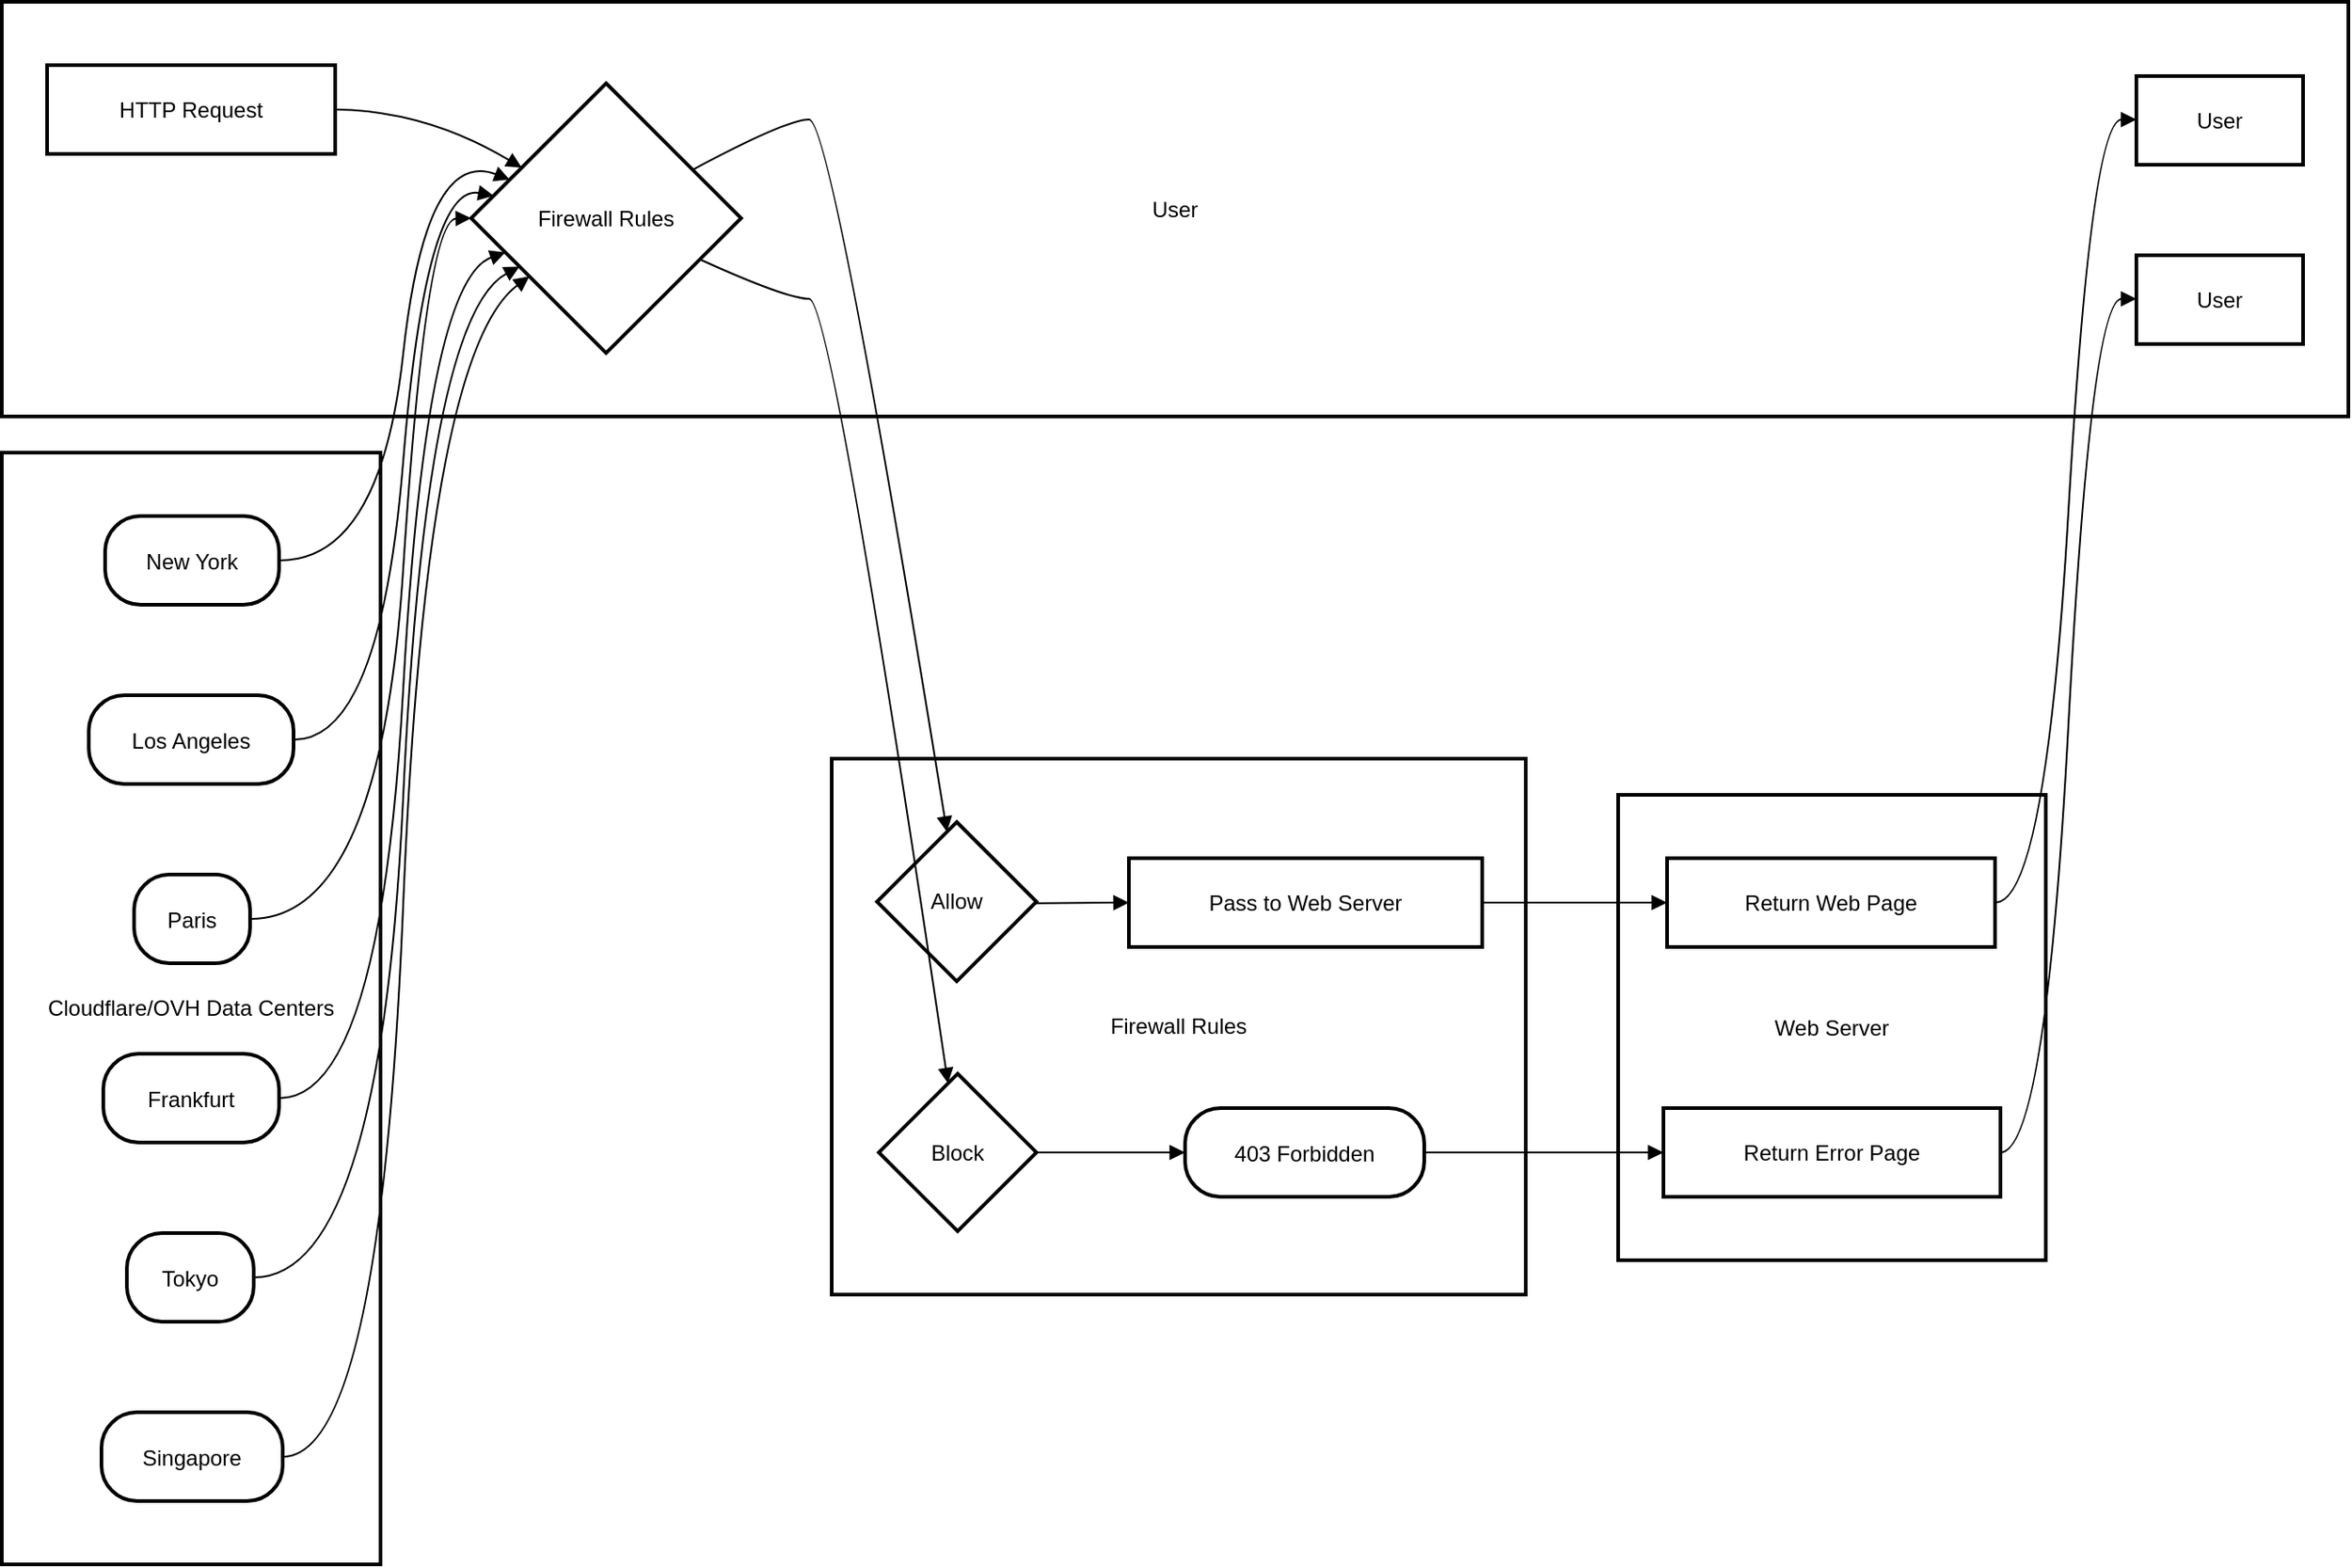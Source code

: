 <mxfile version="25.0.0">
  <diagram name="Strona-1" id="2N6dUaQ3R14pPfnUt4dL">
    <mxGraphModel>
      <root>
        <mxCell id="0" />
        <mxCell id="1" parent="0" />
        <mxCell id="2" value="User" style="whiteSpace=wrap;strokeWidth=2;" vertex="1" parent="1">
          <mxGeometry x="8" y="8" width="1295" height="229" as="geometry" />
        </mxCell>
        <mxCell id="3" value="Cloudflare/OVH Data Centers" style="whiteSpace=wrap;strokeWidth=2;" vertex="1" parent="1">
          <mxGeometry x="8" y="257" width="209" height="614" as="geometry" />
        </mxCell>
        <mxCell id="4" value="Web Server" style="whiteSpace=wrap;strokeWidth=2;" vertex="1" parent="1">
          <mxGeometry x="900" y="446" width="236" height="257" as="geometry" />
        </mxCell>
        <mxCell id="5" value="Firewall Rules" style="whiteSpace=wrap;strokeWidth=2;" vertex="1" parent="1">
          <mxGeometry x="466" y="426" width="383" height="296" as="geometry" />
        </mxCell>
        <mxCell id="6" value="HTTP Request" style="whiteSpace=wrap;strokeWidth=2;" vertex="1" parent="1">
          <mxGeometry x="33" y="43" width="159" height="49" as="geometry" />
        </mxCell>
        <mxCell id="7" value="Firewall Rules" style="rhombus;strokeWidth=2;whiteSpace=wrap;" vertex="1" parent="1">
          <mxGeometry x="267" y="53" width="149" height="149" as="geometry" />
        </mxCell>
        <mxCell id="8" value="Allow" style="rhombus;strokeWidth=2;whiteSpace=wrap;" vertex="1" parent="1">
          <mxGeometry x="491" y="461" width="88" height="88" as="geometry" />
        </mxCell>
        <mxCell id="9" value="Block" style="rhombus;strokeWidth=2;whiteSpace=wrap;" vertex="1" parent="1">
          <mxGeometry x="492" y="600" width="87" height="87" as="geometry" />
        </mxCell>
        <mxCell id="10" value="Pass to Web Server" style="whiteSpace=wrap;strokeWidth=2;" vertex="1" parent="1">
          <mxGeometry x="630" y="481" width="195" height="49" as="geometry" />
        </mxCell>
        <mxCell id="11" value="403 Forbidden" style="rounded=1;arcSize=40;strokeWidth=2" vertex="1" parent="1">
          <mxGeometry x="661" y="619" width="132" height="49" as="geometry" />
        </mxCell>
        <mxCell id="12" value="Return Web Page" style="whiteSpace=wrap;strokeWidth=2;" vertex="1" parent="1">
          <mxGeometry x="927" y="481" width="181" height="49" as="geometry" />
        </mxCell>
        <mxCell id="13" value="Return Error Page" style="whiteSpace=wrap;strokeWidth=2;" vertex="1" parent="1">
          <mxGeometry x="925" y="619" width="186" height="49" as="geometry" />
        </mxCell>
        <mxCell id="14" value="New York" style="rounded=1;arcSize=40;strokeWidth=2" vertex="1" parent="1">
          <mxGeometry x="65" y="292" width="96" height="49" as="geometry" />
        </mxCell>
        <mxCell id="15" value="Los Angeles" style="rounded=1;arcSize=40;strokeWidth=2" vertex="1" parent="1">
          <mxGeometry x="56" y="391" width="113" height="49" as="geometry" />
        </mxCell>
        <mxCell id="16" value="Paris" style="rounded=1;arcSize=40;strokeWidth=2" vertex="1" parent="1">
          <mxGeometry x="81" y="490" width="64" height="49" as="geometry" />
        </mxCell>
        <mxCell id="17" value="Frankfurt" style="rounded=1;arcSize=40;strokeWidth=2" vertex="1" parent="1">
          <mxGeometry x="64" y="589" width="97" height="49" as="geometry" />
        </mxCell>
        <mxCell id="18" value="Tokyo" style="rounded=1;arcSize=40;strokeWidth=2" vertex="1" parent="1">
          <mxGeometry x="77" y="688" width="70" height="49" as="geometry" />
        </mxCell>
        <mxCell id="19" value="Singapore" style="rounded=1;arcSize=40;strokeWidth=2" vertex="1" parent="1">
          <mxGeometry x="63" y="787" width="100" height="49" as="geometry" />
        </mxCell>
        <mxCell id="20" value="User" style="whiteSpace=wrap;strokeWidth=2;" vertex="1" parent="1">
          <mxGeometry x="1186" y="49" width="92" height="49" as="geometry" />
        </mxCell>
        <mxCell id="21" value="User" style="whiteSpace=wrap;strokeWidth=2;" vertex="1" parent="1">
          <mxGeometry x="1186" y="148" width="92" height="49" as="geometry" />
        </mxCell>
        <mxCell id="22" value="" style="curved=1;startArrow=none;endArrow=block;exitX=1;exitY=0.5;entryX=0;entryY=0.2;" edge="1" parent="1" source="6" target="7">
          <mxGeometry relative="1" as="geometry">
            <Array as="points">
              <mxPoint x="242" y="68" />
            </Array>
          </mxGeometry>
        </mxCell>
        <mxCell id="23" value="" style="curved=1;startArrow=none;endArrow=block;exitX=1;exitY=0.22;entryX=0.43;entryY=0;" edge="1" parent="1" source="7" target="8">
          <mxGeometry relative="1" as="geometry">
            <Array as="points">
              <mxPoint x="441" y="73" />
              <mxPoint x="466" y="73" />
            </Array>
          </mxGeometry>
        </mxCell>
        <mxCell id="24" value="" style="curved=1;startArrow=none;endArrow=block;exitX=1;exitY=0.72;entryX=0.43;entryY=0;" edge="1" parent="1" source="7" target="9">
          <mxGeometry relative="1" as="geometry">
            <Array as="points">
              <mxPoint x="441" y="172" />
              <mxPoint x="466" y="172" />
            </Array>
          </mxGeometry>
        </mxCell>
        <mxCell id="25" value="" style="curved=1;startArrow=none;endArrow=block;exitX=1.01;exitY=0.51;entryX=0;entryY=0.5;" edge="1" parent="1" source="8" target="10">
          <mxGeometry relative="1" as="geometry">
            <Array as="points" />
          </mxGeometry>
        </mxCell>
        <mxCell id="26" value="" style="curved=1;startArrow=none;endArrow=block;exitX=1;exitY=0.5;entryX=0;entryY=0.5;" edge="1" parent="1" source="9" target="11">
          <mxGeometry relative="1" as="geometry">
            <Array as="points" />
          </mxGeometry>
        </mxCell>
        <mxCell id="27" value="" style="curved=1;startArrow=none;endArrow=block;exitX=1;exitY=0.5;entryX=0;entryY=0.5;" edge="1" parent="1" source="10" target="12">
          <mxGeometry relative="1" as="geometry">
            <Array as="points" />
          </mxGeometry>
        </mxCell>
        <mxCell id="28" value="" style="curved=1;startArrow=none;endArrow=block;exitX=1;exitY=0.5;entryX=0;entryY=0.5;" edge="1" parent="1" source="11" target="13">
          <mxGeometry relative="1" as="geometry">
            <Array as="points" />
          </mxGeometry>
        </mxCell>
        <mxCell id="29" value="" style="curved=1;startArrow=none;endArrow=block;exitX=1;exitY=0.5;entryX=0;entryY=0.3;" edge="1" parent="1" source="14" target="7">
          <mxGeometry relative="1" as="geometry">
            <Array as="points">
              <mxPoint x="217" y="317" />
              <mxPoint x="242" y="88" />
            </Array>
          </mxGeometry>
        </mxCell>
        <mxCell id="30" value="" style="curved=1;startArrow=none;endArrow=block;exitX=1;exitY=0.5;entryX=0;entryY=0.4;" edge="1" parent="1" source="15" target="7">
          <mxGeometry relative="1" as="geometry">
            <Array as="points">
              <mxPoint x="217" y="416" />
              <mxPoint x="242" y="108" />
            </Array>
          </mxGeometry>
        </mxCell>
        <mxCell id="31" value="" style="curved=1;startArrow=none;endArrow=block;exitX=0.99;exitY=0.5;entryX=0;entryY=0.5;" edge="1" parent="1" source="16" target="7">
          <mxGeometry relative="1" as="geometry">
            <Array as="points">
              <mxPoint x="217" y="515" />
              <mxPoint x="242" y="128" />
            </Array>
          </mxGeometry>
        </mxCell>
        <mxCell id="32" value="" style="curved=1;startArrow=none;endArrow=block;exitX=1;exitY=0.5;entryX=0;entryY=0.67;" edge="1" parent="1" source="17" target="7">
          <mxGeometry relative="1" as="geometry">
            <Array as="points">
              <mxPoint x="217" y="614" />
              <mxPoint x="242" y="162" />
            </Array>
          </mxGeometry>
        </mxCell>
        <mxCell id="33" value="" style="curved=1;startArrow=none;endArrow=block;exitX=1.01;exitY=0.5;entryX=0;entryY=0.78;" edge="1" parent="1" source="18" target="7">
          <mxGeometry relative="1" as="geometry">
            <Array as="points">
              <mxPoint x="217" y="713" />
              <mxPoint x="242" y="182" />
            </Array>
          </mxGeometry>
        </mxCell>
        <mxCell id="34" value="" style="curved=1;startArrow=none;endArrow=block;exitX=1;exitY=0.5;entryX=0;entryY=0.88;" edge="1" parent="1" source="19" target="7">
          <mxGeometry relative="1" as="geometry">
            <Array as="points">
              <mxPoint x="217" y="812" />
              <mxPoint x="242" y="202" />
            </Array>
          </mxGeometry>
        </mxCell>
        <mxCell id="35" value="" style="curved=1;startArrow=none;endArrow=block;exitX=1;exitY=0.5;entryX=0;entryY=0.49;" edge="1" parent="1" source="12" target="20">
          <mxGeometry relative="1" as="geometry">
            <Array as="points">
              <mxPoint x="1136" y="506" />
              <mxPoint x="1161" y="73" />
            </Array>
          </mxGeometry>
        </mxCell>
        <mxCell id="36" value="" style="curved=1;startArrow=none;endArrow=block;exitX=1;exitY=0.5;entryX=0;entryY=0.49;" edge="1" parent="1" source="13" target="21">
          <mxGeometry relative="1" as="geometry">
            <Array as="points">
              <mxPoint x="1136" y="643" />
              <mxPoint x="1161" y="172" />
            </Array>
          </mxGeometry>
        </mxCell>
      </root>
    </mxGraphModel>
  </diagram>
</mxfile>
